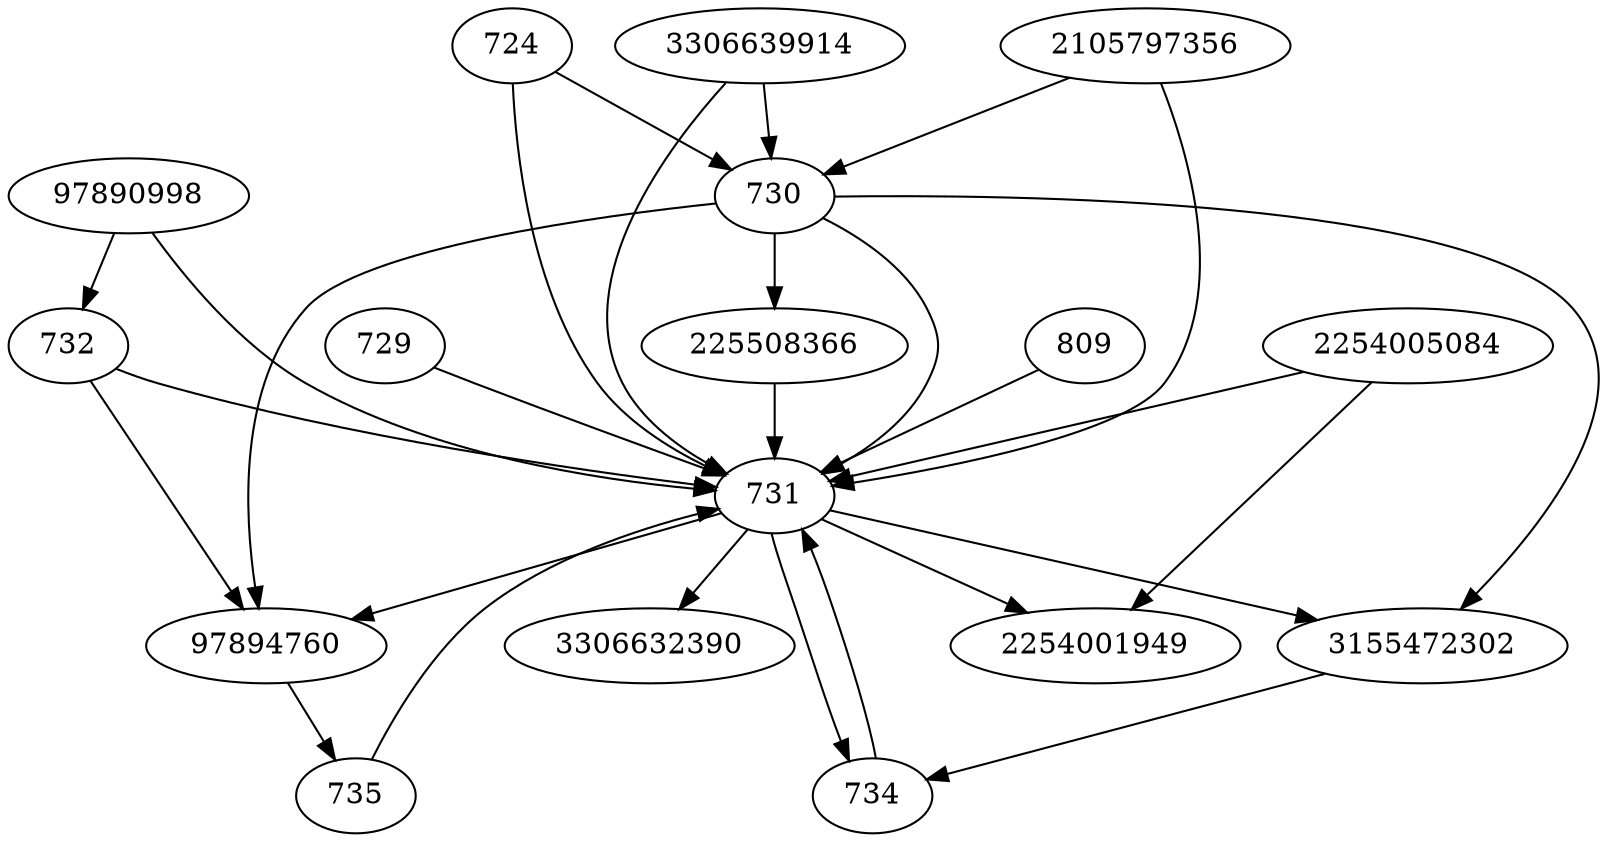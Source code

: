strict digraph  {
3306632390;
2254005084;
97894760;
809;
3306639914;
2105797356;
225508366;
3155472302;
724;
97890998;
729;
730;
731;
732;
2254001949;
734;
735;
2254005084 -> 731;
2254005084 -> 2254001949;
97894760 -> 735;
809 -> 731;
3306639914 -> 730;
3306639914 -> 731;
2105797356 -> 730;
2105797356 -> 731;
225508366 -> 731;
3155472302 -> 734;
724 -> 730;
724 -> 731;
97890998 -> 731;
97890998 -> 732;
729 -> 731;
730 -> 225508366;
730 -> 97894760;
730 -> 731;
730 -> 3155472302;
731 -> 734;
731 -> 97894760;
731 -> 2254001949;
731 -> 3155472302;
731 -> 3306632390;
732 -> 97894760;
732 -> 731;
734 -> 731;
735 -> 731;
}
